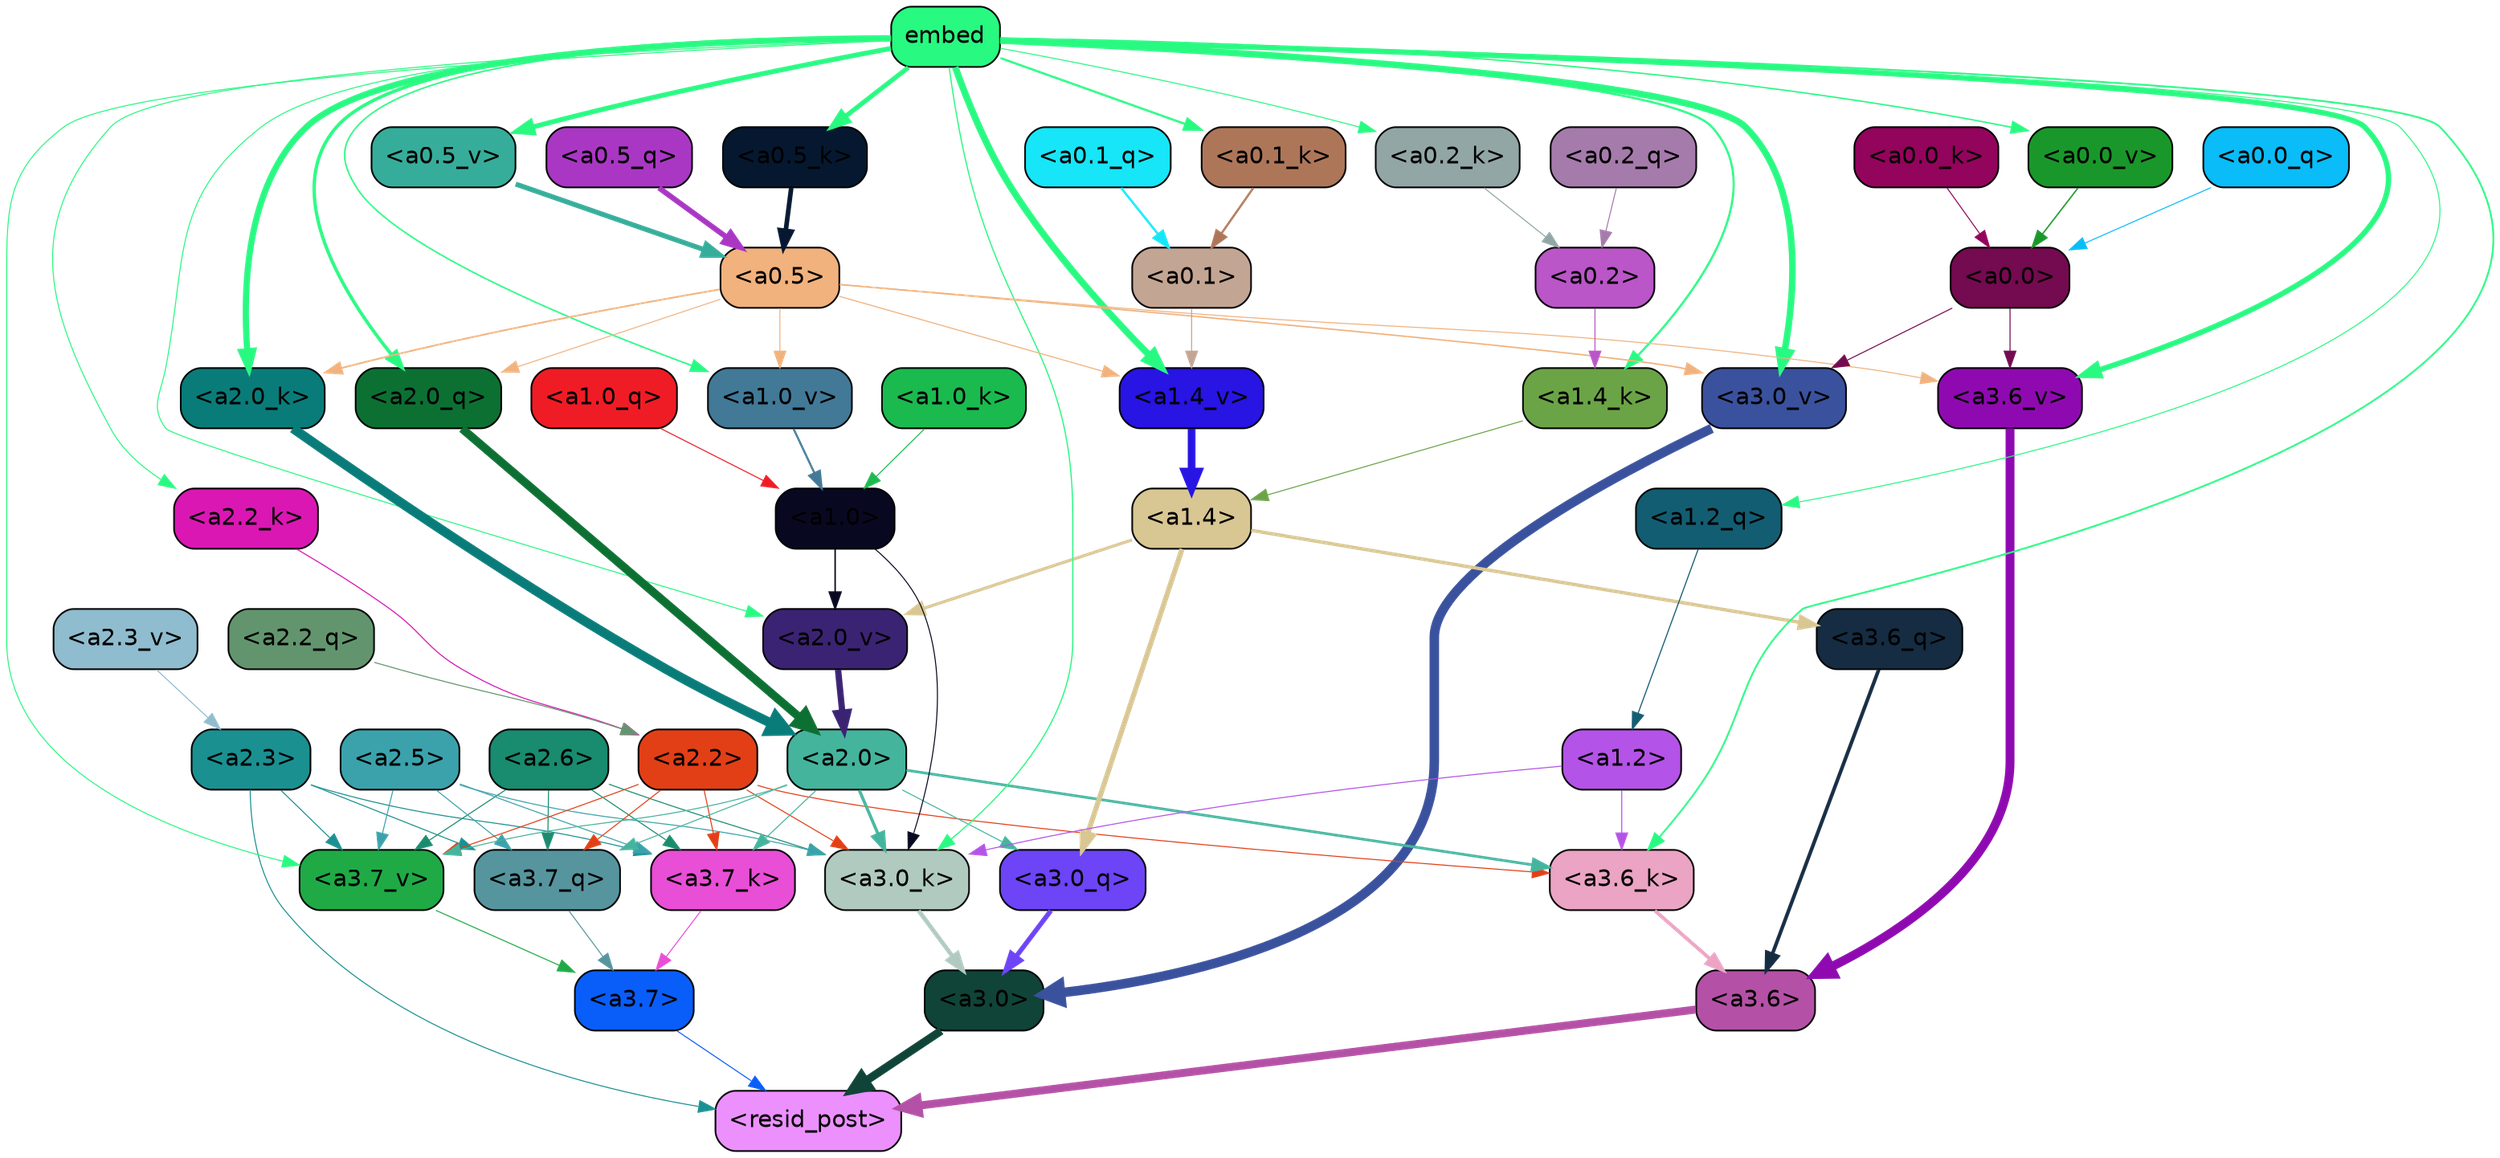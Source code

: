 strict digraph "" {
	graph [bgcolor=transparent,
		layout=dot,
		overlap=false,
		splines=true
	];
	"<a3.7>"	[color=black,
		fillcolor="#095ef9",
		fontname=Helvetica,
		shape=box,
		style="filled, rounded"];
	"<resid_post>"	[color=black,
		fillcolor="#ec90fe",
		fontname=Helvetica,
		shape=box,
		style="filled, rounded"];
	"<a3.7>" -> "<resid_post>"	[color="#095ef9",
		penwidth=0.6];
	"<a3.6>"	[color=black,
		fillcolor="#b451a6",
		fontname=Helvetica,
		shape=box,
		style="filled, rounded"];
	"<a3.6>" -> "<resid_post>"	[color="#b451a6",
		penwidth=4.751592040061951];
	"<a3.0>"	[color=black,
		fillcolor="#104438",
		fontname=Helvetica,
		shape=box,
		style="filled, rounded"];
	"<a3.0>" -> "<resid_post>"	[color="#104438",
		penwidth=4.904066681861877];
	"<a2.3>"	[color=black,
		fillcolor="#1b9091",
		fontname=Helvetica,
		shape=box,
		style="filled, rounded"];
	"<a2.3>" -> "<resid_post>"	[color="#1b9091",
		penwidth=0.6];
	"<a3.7_q>"	[color=black,
		fillcolor="#56959e",
		fontname=Helvetica,
		shape=box,
		style="filled, rounded"];
	"<a2.3>" -> "<a3.7_q>"	[color="#1b9091",
		penwidth=0.6];
	"<a3.7_k>"	[color=black,
		fillcolor="#e94ed6",
		fontname=Helvetica,
		shape=box,
		style="filled, rounded"];
	"<a2.3>" -> "<a3.7_k>"	[color="#1b9091",
		penwidth=0.6];
	"<a3.7_v>"	[color=black,
		fillcolor="#1faa46",
		fontname=Helvetica,
		shape=box,
		style="filled, rounded"];
	"<a2.3>" -> "<a3.7_v>"	[color="#1b9091",
		penwidth=0.6];
	"<a3.7_q>" -> "<a3.7>"	[color="#56959e",
		penwidth=0.6];
	"<a3.6_q>"	[color=black,
		fillcolor="#152c42",
		fontname=Helvetica,
		shape=box,
		style="filled, rounded"];
	"<a3.6_q>" -> "<a3.6>"	[color="#152c42",
		penwidth=2.160832464694977];
	"<a3.0_q>"	[color=black,
		fillcolor="#6d44f6",
		fontname=Helvetica,
		shape=box,
		style="filled, rounded"];
	"<a3.0_q>" -> "<a3.0>"	[color="#6d44f6",
		penwidth=2.870753765106201];
	"<a3.7_k>" -> "<a3.7>"	[color="#e94ed6",
		penwidth=0.6];
	"<a3.6_k>"	[color=black,
		fillcolor="#eba4c3",
		fontname=Helvetica,
		shape=box,
		style="filled, rounded"];
	"<a3.6_k>" -> "<a3.6>"	[color="#eba4c3",
		penwidth=2.13908451795578];
	"<a3.0_k>"	[color=black,
		fillcolor="#b0cac0",
		fontname=Helvetica,
		shape=box,
		style="filled, rounded"];
	"<a3.0_k>" -> "<a3.0>"	[color="#b0cac0",
		penwidth=2.520303964614868];
	"<a3.7_v>" -> "<a3.7>"	[color="#1faa46",
		penwidth=0.6];
	"<a3.6_v>"	[color=black,
		fillcolor="#8e0ab0",
		fontname=Helvetica,
		shape=box,
		style="filled, rounded"];
	"<a3.6_v>" -> "<a3.6>"	[color="#8e0ab0",
		penwidth=5.297133803367615];
	"<a3.0_v>"	[color=black,
		fillcolor="#3a519d",
		fontname=Helvetica,
		shape=box,
		style="filled, rounded"];
	"<a3.0_v>" -> "<a3.0>"	[color="#3a519d",
		penwidth=5.680712580680847];
	"<a2.6>"	[color=black,
		fillcolor="#198b6e",
		fontname=Helvetica,
		shape=box,
		style="filled, rounded"];
	"<a2.6>" -> "<a3.7_q>"	[color="#198b6e",
		penwidth=0.6];
	"<a2.6>" -> "<a3.7_k>"	[color="#198b6e",
		penwidth=0.6];
	"<a2.6>" -> "<a3.0_k>"	[color="#198b6e",
		penwidth=0.6];
	"<a2.6>" -> "<a3.7_v>"	[color="#198b6e",
		penwidth=0.6];
	"<a2.5>"	[color=black,
		fillcolor="#3ba2ab",
		fontname=Helvetica,
		shape=box,
		style="filled, rounded"];
	"<a2.5>" -> "<a3.7_q>"	[color="#3ba2ab",
		penwidth=0.6];
	"<a2.5>" -> "<a3.7_k>"	[color="#3ba2ab",
		penwidth=0.6];
	"<a2.5>" -> "<a3.0_k>"	[color="#3ba2ab",
		penwidth=0.6];
	"<a2.5>" -> "<a3.7_v>"	[color="#3ba2ab",
		penwidth=0.6];
	"<a2.2>"	[color=black,
		fillcolor="#e23f17",
		fontname=Helvetica,
		shape=box,
		style="filled, rounded"];
	"<a2.2>" -> "<a3.7_q>"	[color="#e23f17",
		penwidth=0.6];
	"<a2.2>" -> "<a3.7_k>"	[color="#e23f17",
		penwidth=0.6];
	"<a2.2>" -> "<a3.6_k>"	[color="#e23f17",
		penwidth=0.6];
	"<a2.2>" -> "<a3.0_k>"	[color="#e23f17",
		penwidth=0.6];
	"<a2.2>" -> "<a3.7_v>"	[color="#e23f17",
		penwidth=0.6];
	"<a2.0>"	[color=black,
		fillcolor="#45b49d",
		fontname=Helvetica,
		shape=box,
		style="filled, rounded"];
	"<a2.0>" -> "<a3.7_q>"	[color="#45b49d",
		penwidth=0.6];
	"<a2.0>" -> "<a3.0_q>"	[color="#45b49d",
		penwidth=0.6];
	"<a2.0>" -> "<a3.7_k>"	[color="#45b49d",
		penwidth=0.6];
	"<a2.0>" -> "<a3.6_k>"	[color="#45b49d",
		penwidth=1.5897698998451233];
	"<a2.0>" -> "<a3.0_k>"	[color="#45b49d",
		penwidth=1.8405593037605286];
	"<a2.0>" -> "<a3.7_v>"	[color="#45b49d",
		penwidth=0.6];
	"<a1.4>"	[color=black,
		fillcolor="#d8c693",
		fontname=Helvetica,
		shape=box,
		style="filled, rounded"];
	"<a1.4>" -> "<a3.6_q>"	[color="#d8c693",
		penwidth=2.0260728895664215];
	"<a1.4>" -> "<a3.0_q>"	[color="#d8c693",
		penwidth=3.0185627341270447];
	"<a2.0_v>"	[color=black,
		fillcolor="#3b2373",
		fontname=Helvetica,
		shape=box,
		style="filled, rounded"];
	"<a1.4>" -> "<a2.0_v>"	[color="#d8c693",
		penwidth=1.7970525026321411];
	"<a1.2>"	[color=black,
		fillcolor="#b453e7",
		fontname=Helvetica,
		shape=box,
		style="filled, rounded"];
	"<a1.2>" -> "<a3.6_k>"	[color="#b453e7",
		penwidth=0.6];
	"<a1.2>" -> "<a3.0_k>"	[color="#b453e7",
		penwidth=0.6];
	embed	[color=black,
		fillcolor="#28f981",
		fontname=Helvetica,
		shape=box,
		style="filled, rounded"];
	embed -> "<a3.6_k>"	[color="#28f981",
		penwidth=1.046662151813507];
	embed -> "<a3.0_k>"	[color="#28f981",
		penwidth=0.6995279788970947];
	embed -> "<a3.7_v>"	[color="#28f981",
		penwidth=0.6];
	embed -> "<a3.6_v>"	[color="#28f981",
		penwidth=3.1840110421180725];
	embed -> "<a3.0_v>"	[color="#28f981",
		penwidth=3.9005755856633186];
	"<a2.0_q>"	[color=black,
		fillcolor="#0d7033",
		fontname=Helvetica,
		shape=box,
		style="filled, rounded"];
	embed -> "<a2.0_q>"	[color="#28f981",
		penwidth=1.9669389724731445];
	"<a2.2_k>"	[color=black,
		fillcolor="#da17b3",
		fontname=Helvetica,
		shape=box,
		style="filled, rounded"];
	embed -> "<a2.2_k>"	[color="#28f981",
		penwidth=0.6];
	"<a2.0_k>"	[color=black,
		fillcolor="#097c7a",
		fontname=Helvetica,
		shape=box,
		style="filled, rounded"];
	embed -> "<a2.0_k>"	[color="#28f981",
		penwidth=3.6898754835128784];
	embed -> "<a2.0_v>"	[color="#28f981",
		penwidth=0.6];
	"<a1.2_q>"	[color=black,
		fillcolor="#135d72",
		fontname=Helvetica,
		shape=box,
		style="filled, rounded"];
	embed -> "<a1.2_q>"	[color="#28f981",
		penwidth=0.6];
	"<a1.4_k>"	[color=black,
		fillcolor="#6ba447",
		fontname=Helvetica,
		shape=box,
		style="filled, rounded"];
	embed -> "<a1.4_k>"	[color="#28f981",
		penwidth=1.2758672684431076];
	"<a1.4_v>"	[color=black,
		fillcolor="#2814e3",
		fontname=Helvetica,
		shape=box,
		style="filled, rounded"];
	embed -> "<a1.4_v>"	[color="#28f981",
		penwidth=3.992354243993759];
	"<a1.0_v>"	[color=black,
		fillcolor="#427997",
		fontname=Helvetica,
		shape=box,
		style="filled, rounded"];
	embed -> "<a1.0_v>"	[color="#28f981",
		penwidth=0.8768336176872253];
	"<a0.5_k>"	[color=black,
		fillcolor="#061830",
		fontname=Helvetica,
		shape=box,
		style="filled, rounded"];
	embed -> "<a0.5_k>"	[color="#28f981",
		penwidth=2.7730610966682434];
	"<a0.2_k>"	[color=black,
		fillcolor="#92a6a6",
		fontname=Helvetica,
		shape=box,
		style="filled, rounded"];
	embed -> "<a0.2_k>"	[color="#28f981",
		penwidth=0.6];
	"<a0.1_k>"	[color=black,
		fillcolor="#ae7659",
		fontname=Helvetica,
		shape=box,
		style="filled, rounded"];
	embed -> "<a0.1_k>"	[color="#28f981",
		penwidth=1.2810890674591064];
	"<a0.5_v>"	[color=black,
		fillcolor="#36ad9a",
		fontname=Helvetica,
		shape=box,
		style="filled, rounded"];
	embed -> "<a0.5_v>"	[color="#28f981",
		penwidth=2.881743907928467];
	"<a0.0_v>"	[color=black,
		fillcolor="#1a972a",
		fontname=Helvetica,
		shape=box,
		style="filled, rounded"];
	embed -> "<a0.0_v>"	[color="#28f981",
		penwidth=0.819606889039278];
	"<a1.0>"	[color=black,
		fillcolor="#080921",
		fontname=Helvetica,
		shape=box,
		style="filled, rounded"];
	"<a1.0>" -> "<a3.0_k>"	[color="#080921",
		penwidth=0.6];
	"<a1.0>" -> "<a2.0_v>"	[color="#080921",
		penwidth=0.8836666345596313];
	"<a0.5>"	[color=black,
		fillcolor="#f1b27d",
		fontname=Helvetica,
		shape=box,
		style="filled, rounded"];
	"<a0.5>" -> "<a3.6_v>"	[color="#f1b27d",
		penwidth=0.6];
	"<a0.5>" -> "<a3.0_v>"	[color="#f1b27d",
		penwidth=0.8493617177009583];
	"<a0.5>" -> "<a2.0_q>"	[color="#f1b27d",
		penwidth=0.6];
	"<a0.5>" -> "<a2.0_k>"	[color="#f1b27d",
		penwidth=0.9942188858985901];
	"<a0.5>" -> "<a1.4_v>"	[color="#f1b27d",
		penwidth=0.6379710733890533];
	"<a0.5>" -> "<a1.0_v>"	[color="#f1b27d",
		penwidth=0.6];
	"<a0.0>"	[color=black,
		fillcolor="#740a4f",
		fontname=Helvetica,
		shape=box,
		style="filled, rounded"];
	"<a0.0>" -> "<a3.6_v>"	[color="#740a4f",
		penwidth=0.6];
	"<a0.0>" -> "<a3.0_v>"	[color="#740a4f",
		penwidth=0.6];
	"<a2.2_q>"	[color=black,
		fillcolor="#62956e",
		fontname=Helvetica,
		shape=box,
		style="filled, rounded"];
	"<a2.2_q>" -> "<a2.2>"	[color="#62956e",
		penwidth=0.6];
	"<a2.0_q>" -> "<a2.0>"	[color="#0d7033",
		penwidth=5.0040658712387085];
	"<a2.2_k>" -> "<a2.2>"	[color="#da17b3",
		penwidth=0.6304321400821209];
	"<a2.0_k>" -> "<a2.0>"	[color="#097c7a",
		penwidth=5.6445024609565735];
	"<a2.3_v>"	[color=black,
		fillcolor="#8fbcce",
		fontname=Helvetica,
		shape=box,
		style="filled, rounded"];
	"<a2.3_v>" -> "<a2.3>"	[color="#8fbcce",
		penwidth=0.6];
	"<a2.0_v>" -> "<a2.0>"	[color="#3b2373",
		penwidth=3.781584322452545];
	"<a1.2_q>" -> "<a1.2>"	[color="#135d72",
		penwidth=0.6481351256370544];
	"<a1.0_q>"	[color=black,
		fillcolor="#f01c25",
		fontname=Helvetica,
		shape=box,
		style="filled, rounded"];
	"<a1.0_q>" -> "<a1.0>"	[color="#f01c25",
		penwidth=0.6];
	"<a1.4_k>" -> "<a1.4>"	[color="#6ba447",
		penwidth=0.6];
	"<a1.0_k>"	[color=black,
		fillcolor="#1aba4e",
		fontname=Helvetica,
		shape=box,
		style="filled, rounded"];
	"<a1.0_k>" -> "<a1.0>"	[color="#1aba4e",
		penwidth=0.6];
	"<a1.4_v>" -> "<a1.4>"	[color="#2814e3",
		penwidth=4.602061748504639];
	"<a1.0_v>" -> "<a1.0>"	[color="#427997",
		penwidth=1.227757602930069];
	"<a0.2>"	[color=black,
		fillcolor="#ba56c8",
		fontname=Helvetica,
		shape=box,
		style="filled, rounded"];
	"<a0.2>" -> "<a1.4_k>"	[color="#ba56c8",
		penwidth=0.6];
	"<a0.1>"	[color=black,
		fillcolor="#c3a593",
		fontname=Helvetica,
		shape=box,
		style="filled, rounded"];
	"<a0.1>" -> "<a1.4_v>"	[color="#c3a593",
		penwidth=0.6];
	"<a0.5_q>"	[color=black,
		fillcolor="#a937c4",
		fontname=Helvetica,
		shape=box,
		style="filled, rounded"];
	"<a0.5_q>" -> "<a0.5>"	[color="#a937c4",
		penwidth=3.219071626663208];
	"<a0.2_q>"	[color=black,
		fillcolor="#a57bab",
		fontname=Helvetica,
		shape=box,
		style="filled, rounded"];
	"<a0.2_q>" -> "<a0.2>"	[color="#a57bab",
		penwidth=0.6];
	"<a0.1_q>"	[color=black,
		fillcolor="#16e6f7",
		fontname=Helvetica,
		shape=box,
		style="filled, rounded"];
	"<a0.1_q>" -> "<a0.1>"	[color="#16e6f7",
		penwidth=1.3519257307052612];
	"<a0.0_q>"	[color=black,
		fillcolor="#0abcf7",
		fontname=Helvetica,
		shape=box,
		style="filled, rounded"];
	"<a0.0_q>" -> "<a0.0>"	[color="#0abcf7",
		penwidth=0.6];
	"<a0.5_k>" -> "<a0.5>"	[color="#061830",
		penwidth=2.7730584144592285];
	"<a0.2_k>" -> "<a0.2>"	[color="#92a6a6",
		penwidth=0.6];
	"<a0.1_k>" -> "<a0.1>"	[color="#ae7659",
		penwidth=1.281095266342163];
	"<a0.0_k>"	[color=black,
		fillcolor="#93045c",
		fontname=Helvetica,
		shape=box,
		style="filled, rounded"];
	"<a0.0_k>" -> "<a0.0>"	[color="#93045c",
		penwidth=0.6];
	"<a0.5_v>" -> "<a0.5>"	[color="#36ad9a",
		penwidth=2.9687485098838806];
	"<a0.0_v>" -> "<a0.0>"	[color="#1a972a",
		penwidth=0.8196042068302631];
}
